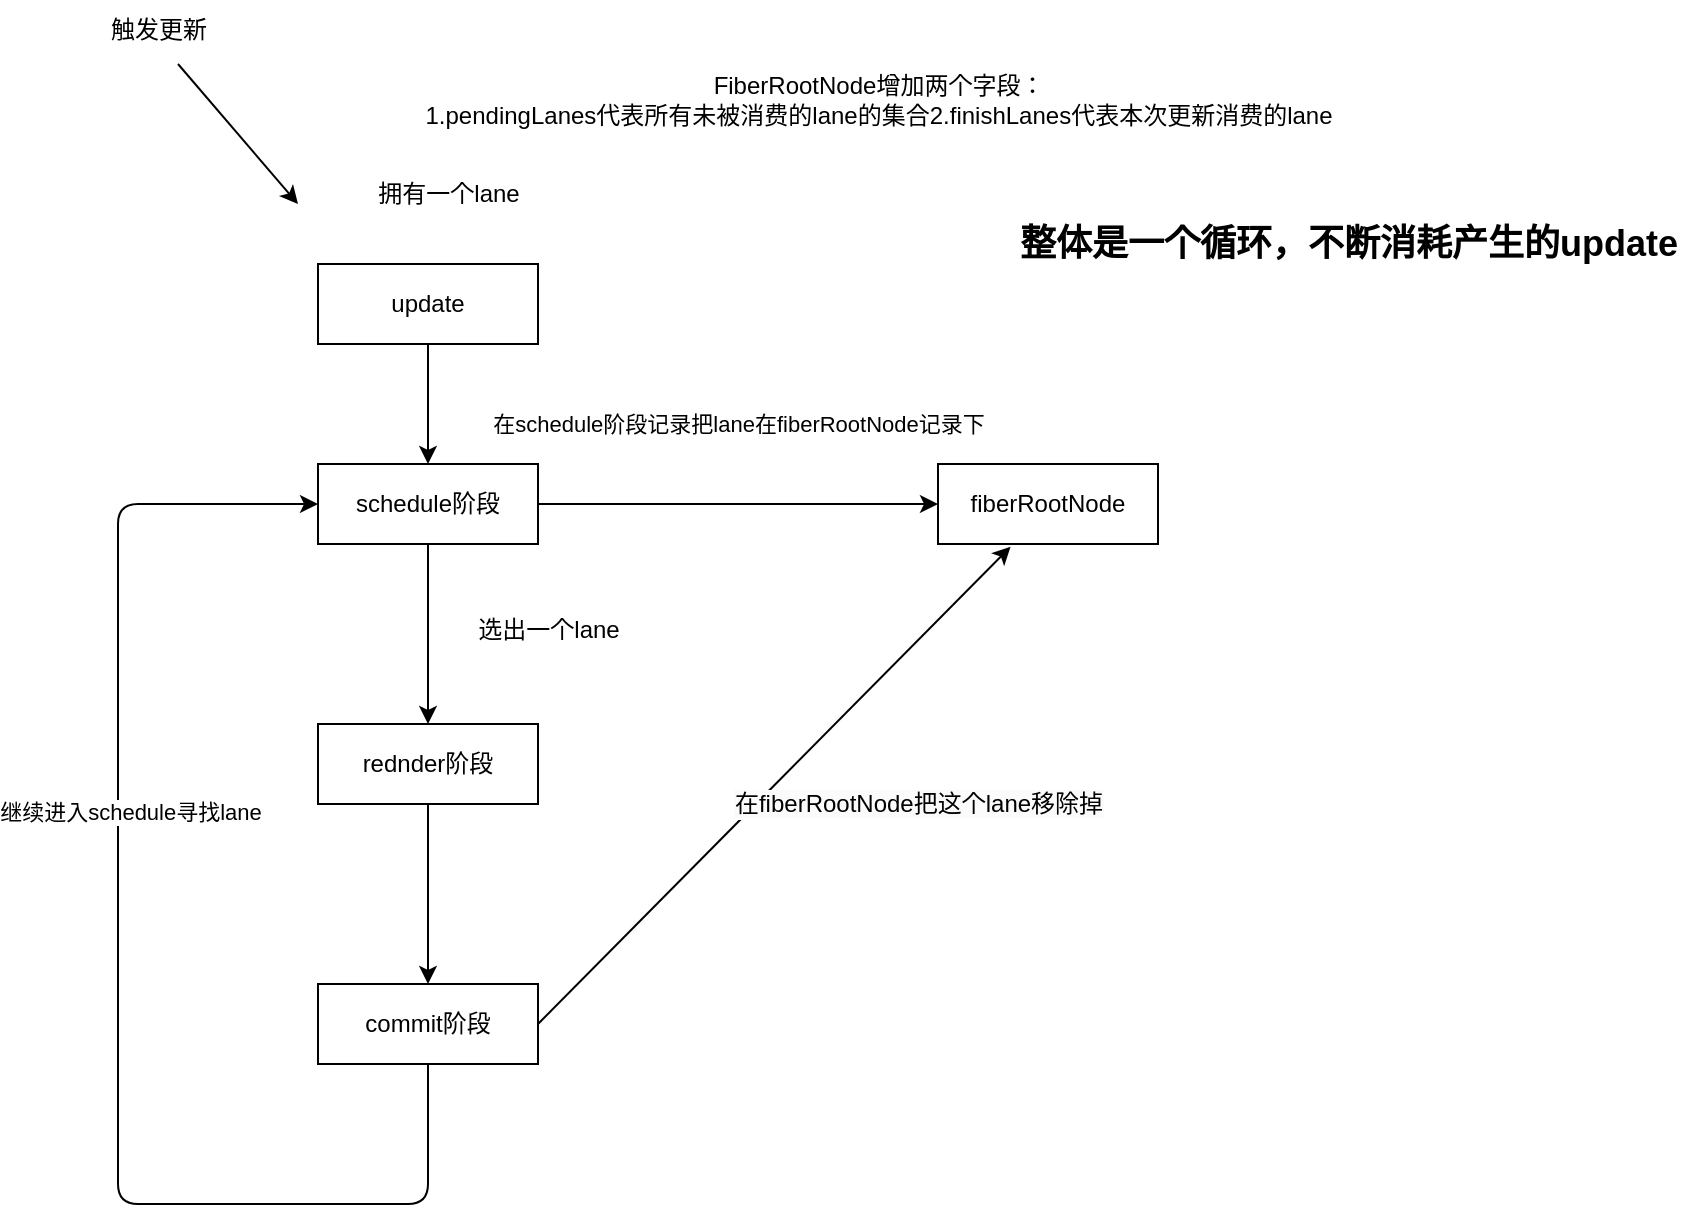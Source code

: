 <mxfile>
    <diagram id="wq0xrpzkflbQKp-41Oe4" name="Page-1">
        <mxGraphModel dx="410" dy="237" grid="1" gridSize="10" guides="1" tooltips="1" connect="1" arrows="1" fold="1" page="1" pageScale="1" pageWidth="10000" pageHeight="10000" math="0" shadow="0">
            <root>
                <mxCell id="0"/>
                <mxCell id="1" parent="0"/>
                <mxCell id="2" style="edgeStyle=none;html=1;exitX=1;exitY=0.5;exitDx=0;exitDy=0;entryX=0;entryY=0.5;entryDx=0;entryDy=0;" parent="1" source="5" target="12" edge="1">
                    <mxGeometry relative="1" as="geometry"/>
                </mxCell>
                <mxCell id="3" value="&lt;span style=&quot;color: rgb(0, 0, 0);&quot;&gt;在schedule阶段记录把lane在fiberRootNode记录下&lt;/span&gt;" style="edgeLabel;html=1;align=center;verticalAlign=middle;resizable=0;points=[];" parent="2" vertex="1" connectable="0">
                    <mxGeometry x="-0.222" y="5" relative="1" as="geometry">
                        <mxPoint x="22" y="-35" as="offset"/>
                    </mxGeometry>
                </mxCell>
                <mxCell id="4" style="edgeStyle=none;html=1;exitX=0.5;exitY=1;exitDx=0;exitDy=0;entryX=0.5;entryY=0;entryDx=0;entryDy=0;" parent="1" source="5" target="14" edge="1">
                    <mxGeometry relative="1" as="geometry"/>
                </mxCell>
                <mxCell id="5" value="schedule阶段" style="rounded=0;whiteSpace=wrap;html=1;" parent="1" vertex="1">
                    <mxGeometry x="2730" y="810" width="110" height="40" as="geometry"/>
                </mxCell>
                <mxCell id="6" value="" style="endArrow=classic;html=1;" parent="1" edge="1">
                    <mxGeometry width="50" height="50" relative="1" as="geometry">
                        <mxPoint x="2660" y="610" as="sourcePoint"/>
                        <mxPoint x="2720" y="680" as="targetPoint"/>
                    </mxGeometry>
                </mxCell>
                <mxCell id="7" value="触发更新" style="text;html=1;align=center;verticalAlign=middle;resizable=0;points=[];autosize=1;strokeColor=none;fillColor=none;" parent="1" vertex="1">
                    <mxGeometry x="2615" y="578" width="70" height="30" as="geometry"/>
                </mxCell>
                <mxCell id="8" value="拥有一个lane" style="text;html=1;align=center;verticalAlign=middle;resizable=0;points=[];autosize=1;strokeColor=none;fillColor=none;" parent="1" vertex="1">
                    <mxGeometry x="2750" y="660" width="90" height="30" as="geometry"/>
                </mxCell>
                <mxCell id="9" value="FiberRootNode增加两个字段：&lt;div&gt;1.pendingLanes代表所有未被消费的lane的集合&lt;span style=&quot;background-color: transparent;&quot;&gt;2.finishLanes代表本次更新消费的lane&lt;/span&gt;&lt;/div&gt;" style="text;html=1;align=center;verticalAlign=middle;resizable=0;points=[];autosize=1;strokeColor=none;fillColor=none;" parent="1" vertex="1">
                    <mxGeometry x="2770" y="608" width="480" height="40" as="geometry"/>
                </mxCell>
                <mxCell id="10" style="edgeStyle=none;html=1;exitX=0.5;exitY=1;exitDx=0;exitDy=0;" parent="1" source="11" target="5" edge="1">
                    <mxGeometry relative="1" as="geometry"/>
                </mxCell>
                <mxCell id="11" value="update" style="rounded=0;whiteSpace=wrap;html=1;" parent="1" vertex="1">
                    <mxGeometry x="2730" y="710" width="110" height="40" as="geometry"/>
                </mxCell>
                <mxCell id="12" value="fiberRootNode" style="rounded=0;whiteSpace=wrap;html=1;" parent="1" vertex="1">
                    <mxGeometry x="3040" y="810" width="110" height="40" as="geometry"/>
                </mxCell>
                <mxCell id="13" style="edgeStyle=none;html=1;exitX=0.5;exitY=1;exitDx=0;exitDy=0;entryX=0.5;entryY=0;entryDx=0;entryDy=0;" parent="1" source="14" target="18" edge="1">
                    <mxGeometry relative="1" as="geometry"/>
                </mxCell>
                <mxCell id="14" value="rednder阶段" style="rounded=0;whiteSpace=wrap;html=1;" parent="1" vertex="1">
                    <mxGeometry x="2730" y="940" width="110" height="40" as="geometry"/>
                </mxCell>
                <mxCell id="15" value="选出一个lane" style="text;html=1;align=center;verticalAlign=middle;resizable=0;points=[];autosize=1;strokeColor=none;fillColor=none;" parent="1" vertex="1">
                    <mxGeometry x="2800" y="878" width="90" height="30" as="geometry"/>
                </mxCell>
                <mxCell id="16" style="edgeStyle=none;html=1;exitX=0.5;exitY=1;exitDx=0;exitDy=0;entryX=0;entryY=0.5;entryDx=0;entryDy=0;" parent="1" source="18" target="5" edge="1">
                    <mxGeometry relative="1" as="geometry">
                        <Array as="points">
                            <mxPoint x="2785" y="1180"/>
                            <mxPoint x="2630" y="1180"/>
                            <mxPoint x="2630" y="830"/>
                        </Array>
                    </mxGeometry>
                </mxCell>
                <mxCell id="17" value="继续进入schedule寻找lane" style="edgeLabel;html=1;align=center;verticalAlign=middle;resizable=0;points=[];" parent="16" vertex="1" connectable="0">
                    <mxGeometry x="0.249" y="-6" relative="1" as="geometry">
                        <mxPoint as="offset"/>
                    </mxGeometry>
                </mxCell>
                <mxCell id="18" value="commit阶段" style="rounded=0;whiteSpace=wrap;html=1;" parent="1" vertex="1">
                    <mxGeometry x="2730" y="1070" width="110" height="40" as="geometry"/>
                </mxCell>
                <mxCell id="19" style="edgeStyle=none;html=1;exitX=1;exitY=0.5;exitDx=0;exitDy=0;entryX=0.33;entryY=1.033;entryDx=0;entryDy=0;entryPerimeter=0;" parent="1" source="18" target="12" edge="1">
                    <mxGeometry relative="1" as="geometry"/>
                </mxCell>
                <mxCell id="20" value="&lt;span style=&quot;color: rgb(0, 0, 0); font-size: 12px; text-wrap-mode: wrap; background-color: rgb(251, 251, 251);&quot;&gt;在fiberRootNode把这个lane移除掉&lt;/span&gt;" style="edgeLabel;html=1;align=center;verticalAlign=middle;resizable=0;points=[];" parent="1" vertex="1" connectable="0">
                    <mxGeometry x="3030.002" y="980" as="geometry"/>
                </mxCell>
                <mxCell id="21" value="&lt;b&gt;&lt;font style=&quot;font-size: 18px;&quot;&gt;整体是一个循环，不断消耗产生的update&lt;/font&gt;&lt;/b&gt;" style="text;html=1;align=center;verticalAlign=middle;resizable=0;points=[];autosize=1;strokeColor=none;fillColor=none;" vertex="1" parent="1">
                    <mxGeometry x="3070" y="680" width="350" height="40" as="geometry"/>
                </mxCell>
            </root>
        </mxGraphModel>
    </diagram>
</mxfile>